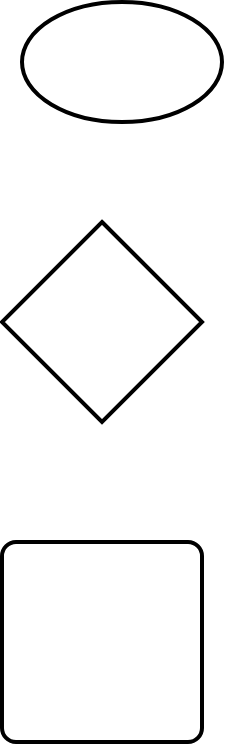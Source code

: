 <mxfile version="21.0.8" type="github">
  <diagram name="Page-1" id="f88M550kvle-WTcgTjd2">
    <mxGraphModel dx="1154" dy="564" grid="1" gridSize="10" guides="1" tooltips="1" connect="1" arrows="1" fold="1" page="1" pageScale="1" pageWidth="850" pageHeight="1100" math="0" shadow="0">
      <root>
        <mxCell id="0" />
        <mxCell id="1" parent="0" />
        <mxCell id="BGHaj4Kj2rnMo7OcjPdP-6" value="" style="strokeWidth=2;html=1;shape=mxgraph.flowchart.start_1;whiteSpace=wrap;" vertex="1" parent="1">
          <mxGeometry x="40" y="40" width="100" height="60" as="geometry" />
        </mxCell>
        <mxCell id="BGHaj4Kj2rnMo7OcjPdP-8" value="" style="strokeWidth=2;html=1;shape=mxgraph.flowchart.decision;whiteSpace=wrap;" vertex="1" parent="1">
          <mxGeometry x="30" y="150" width="100" height="100" as="geometry" />
        </mxCell>
        <mxCell id="BGHaj4Kj2rnMo7OcjPdP-9" value="" style="rounded=1;whiteSpace=wrap;html=1;absoluteArcSize=1;arcSize=14;strokeWidth=2;" vertex="1" parent="1">
          <mxGeometry x="30" y="310" width="100" height="100" as="geometry" />
        </mxCell>
      </root>
    </mxGraphModel>
  </diagram>
</mxfile>
